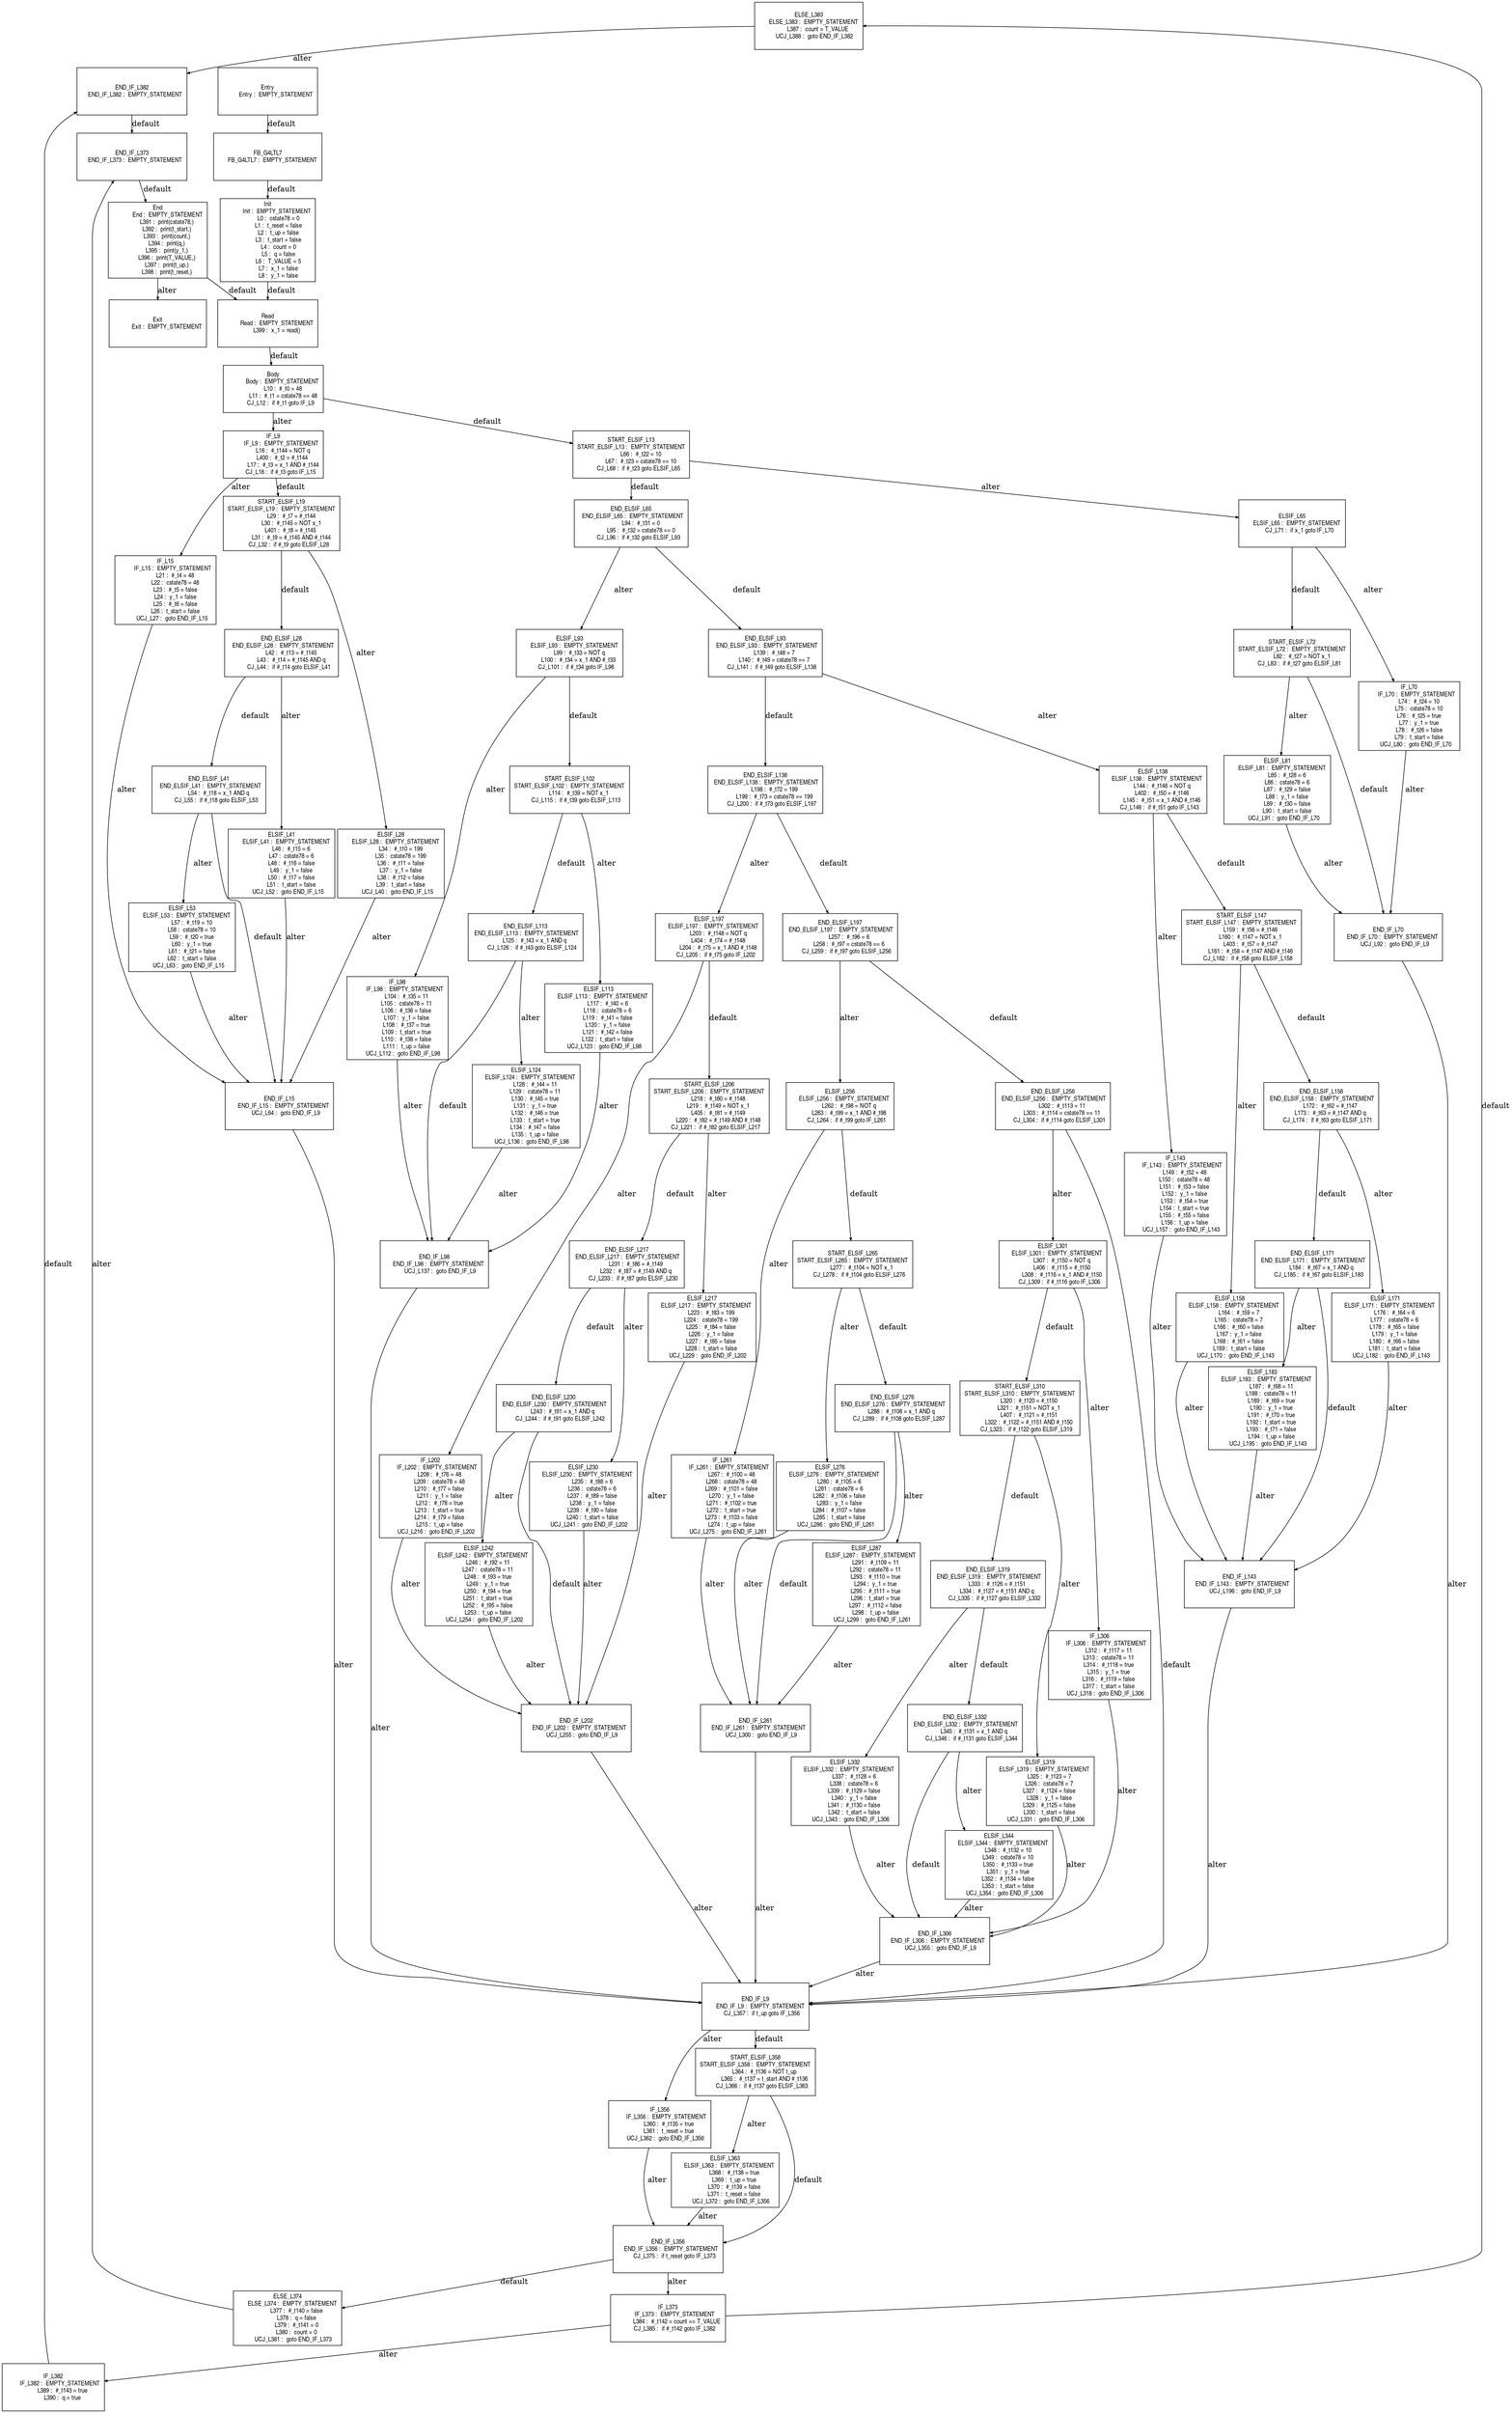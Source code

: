digraph G {
  ranksep=.25;
  edge [arrowsize=.5]
  node [shape=rectangle, fontname="ArialNarrow",
        fontsize=12,  height=1.2];
  "ELSE_L383
      ELSE_L383 :  EMPTY_STATEMENT
           L387 :  count = T_VALUE
       UCJ_L388 :  goto END_IF_L382
"; "END_IF_L382
    END_IF_L382 :  EMPTY_STATEMENT
"; "END_ELSIF_L28
  END_ELSIF_L28 :  EMPTY_STATEMENT
            L42 :  #_t13 = #_t145
            L43 :  #_t14 = #_t145 AND q
         CJ_L44 :  if #_t14 goto ELSIF_L41
"; "IF_L70
         IF_L70 :  EMPTY_STATEMENT
            L74 :  #_t24 = 10
            L75 :  cstate78 = 10
            L76 :  #_t25 = true
            L77 :  y_1 = true
            L78 :  #_t26 = false
            L79 :  t_start = false
        UCJ_L80 :  goto END_IF_L70
"; "START_ELSIF_L102
START_ELSIF_L102 :  EMPTY_STATEMENT
           L114 :  #_t39 = NOT x_1
        CJ_L115 :  if #_t39 goto ELSIF_L113
"; "IF_L202
        IF_L202 :  EMPTY_STATEMENT
           L208 :  #_t76 = 48
           L209 :  cstate78 = 48
           L210 :  #_t77 = false
           L211 :  y_1 = false
           L212 :  #_t78 = true
           L213 :  t_start = true
           L214 :  #_t79 = false
           L215 :  t_up = false
       UCJ_L216 :  goto END_IF_L202
"; "ELSIF_L53
      ELSIF_L53 :  EMPTY_STATEMENT
            L57 :  #_t19 = 10
            L58 :  cstate78 = 10
            L59 :  #_t20 = true
            L60 :  y_1 = true
            L61 :  #_t21 = false
            L62 :  t_start = false
        UCJ_L63 :  goto END_IF_L15
"; "END_ELSIF_L65
  END_ELSIF_L65 :  EMPTY_STATEMENT
            L94 :  #_t31 = 0
            L95 :  #_t32 = cstate78 == 0
         CJ_L96 :  if #_t32 goto ELSIF_L93
"; "ELSIF_L158
     ELSIF_L158 :  EMPTY_STATEMENT
           L164 :  #_t59 = 7
           L165 :  cstate78 = 7
           L166 :  #_t60 = false
           L167 :  y_1 = false
           L168 :  #_t61 = false
           L169 :  t_start = false
       UCJ_L170 :  goto END_IF_L143
"; "IF_L261
        IF_L261 :  EMPTY_STATEMENT
           L267 :  #_t100 = 48
           L268 :  cstate78 = 48
           L269 :  #_t101 = false
           L270 :  y_1 = false
           L271 :  #_t102 = true
           L272 :  t_start = true
           L273 :  #_t103 = false
           L274 :  t_up = false
       UCJ_L275 :  goto END_IF_L261
"; "START_ELSIF_L310
START_ELSIF_L310 :  EMPTY_STATEMENT
           L320 :  #_t120 = #_t150
           L321 :  #_t151 = NOT x_1
           L407 :  #_t121 = #_t151
           L322 :  #_t122 = #_t151 AND #_t150
        CJ_L323 :  if #_t122 goto ELSIF_L319
"; "IF_L9
          IF_L9 :  EMPTY_STATEMENT
            L16 :  #_t144 = NOT q
           L400 :  #_t2 = #_t144
            L17 :  #_t3 = x_1 AND #_t144
         CJ_L18 :  if #_t3 goto IF_L15
"; "END_ELSIF_L158
 END_ELSIF_L158 :  EMPTY_STATEMENT
           L172 :  #_t62 = #_t147
           L173 :  #_t63 = #_t147 AND q
        CJ_L174 :  if #_t63 goto ELSIF_L171
"; "END_ELSIF_L171
 END_ELSIF_L171 :  EMPTY_STATEMENT
           L184 :  #_t67 = x_1 AND q
        CJ_L185 :  if #_t67 goto ELSIF_L183
"; "ELSIF_L28
      ELSIF_L28 :  EMPTY_STATEMENT
            L34 :  #_t10 = 199
            L35 :  cstate78 = 199
            L36 :  #_t11 = false
            L37 :  y_1 = false
            L38 :  #_t12 = false
            L39 :  t_start = false
        UCJ_L40 :  goto END_IF_L15
"; "END_IF_L98
     END_IF_L98 :  EMPTY_STATEMENT
       UCJ_L137 :  goto END_IF_L9
"; "END_IF_L70
     END_IF_L70 :  EMPTY_STATEMENT
        UCJ_L92 :  goto END_IF_L9
"; "START_ELSIF_L206
START_ELSIF_L206 :  EMPTY_STATEMENT
           L218 :  #_t80 = #_t148
           L219 :  #_t149 = NOT x_1
           L405 :  #_t81 = #_t149
           L220 :  #_t82 = #_t149 AND #_t148
        CJ_L221 :  if #_t82 goto ELSIF_L217
"; "END_ELSIF_L276
 END_ELSIF_L276 :  EMPTY_STATEMENT
           L288 :  #_t108 = x_1 AND q
        CJ_L289 :  if #_t108 goto ELSIF_L287
"; "ELSIF_L93
      ELSIF_L93 :  EMPTY_STATEMENT
            L99 :  #_t33 = NOT q
           L100 :  #_t34 = x_1 AND #_t33
        CJ_L101 :  if #_t34 goto IF_L98
"; "FB_G4LTL7
      FB_G4LTL7 :  EMPTY_STATEMENT
"; "END_ELSIF_L197
 END_ELSIF_L197 :  EMPTY_STATEMENT
           L257 :  #_t96 = 6
           L258 :  #_t97 = cstate78 == 6
        CJ_L259 :  if #_t97 goto ELSIF_L256
"; "ELSIF_L319
     ELSIF_L319 :  EMPTY_STATEMENT
           L325 :  #_t123 = 7
           L326 :  cstate78 = 7
           L327 :  #_t124 = false
           L328 :  y_1 = false
           L329 :  #_t125 = false
           L330 :  t_start = false
       UCJ_L331 :  goto END_IF_L306
"; "ELSIF_L363
     ELSIF_L363 :  EMPTY_STATEMENT
           L368 :  #_t138 = true
           L369 :  t_up = true
           L370 :  #_t139 = false
           L371 :  t_reset = false
       UCJ_L372 :  goto END_IF_L356
"; "END_IF_L306
    END_IF_L306 :  EMPTY_STATEMENT
       UCJ_L355 :  goto END_IF_L9
"; "START_ELSIF_L13
START_ELSIF_L13 :  EMPTY_STATEMENT
            L66 :  #_t22 = 10
            L67 :  #_t23 = cstate78 == 10
         CJ_L68 :  if #_t23 goto ELSIF_L65
"; "IF_L143
        IF_L143 :  EMPTY_STATEMENT
           L149 :  #_t52 = 48
           L150 :  cstate78 = 48
           L151 :  #_t53 = false
           L152 :  y_1 = false
           L153 :  #_t54 = true
           L154 :  t_start = true
           L155 :  #_t55 = false
           L156 :  t_up = false
       UCJ_L157 :  goto END_IF_L143
"; "ELSIF_L230
     ELSIF_L230 :  EMPTY_STATEMENT
           L235 :  #_t88 = 6
           L236 :  cstate78 = 6
           L237 :  #_t89 = false
           L238 :  y_1 = false
           L239 :  #_t90 = false
           L240 :  t_start = false
       UCJ_L241 :  goto END_IF_L202
"; "ELSIF_L256
     ELSIF_L256 :  EMPTY_STATEMENT
           L262 :  #_t98 = NOT q
           L263 :  #_t99 = x_1 AND #_t98
        CJ_L264 :  if #_t99 goto IF_L261
"; "IF_L373
        IF_L373 :  EMPTY_STATEMENT
           L384 :  #_t142 = count == T_VALUE
        CJ_L385 :  if #_t142 goto IF_L382
"; "ELSIF_L41
      ELSIF_L41 :  EMPTY_STATEMENT
            L46 :  #_t15 = 6
            L47 :  cstate78 = 6
            L48 :  #_t16 = false
            L49 :  y_1 = false
            L50 :  #_t17 = false
            L51 :  t_start = false
        UCJ_L52 :  goto END_IF_L15
"; "ELSIF_L65
      ELSIF_L65 :  EMPTY_STATEMENT
         CJ_L71 :  if x_1 goto IF_L70
"; "ELSIF_L124
     ELSIF_L124 :  EMPTY_STATEMENT
           L128 :  #_t44 = 11
           L129 :  cstate78 = 11
           L130 :  #_t45 = true
           L131 :  y_1 = true
           L132 :  #_t46 = true
           L133 :  t_start = true
           L134 :  #_t47 = false
           L135 :  t_up = false
       UCJ_L136 :  goto END_IF_L98
"; "ELSIF_L332
     ELSIF_L332 :  EMPTY_STATEMENT
           L337 :  #_t128 = 6
           L338 :  cstate78 = 6
           L339 :  #_t129 = false
           L340 :  y_1 = false
           L341 :  #_t130 = false
           L342 :  t_start = false
       UCJ_L343 :  goto END_IF_L306
"; "ELSIF_L197
     ELSIF_L197 :  EMPTY_STATEMENT
           L203 :  #_t148 = NOT q
           L404 :  #_t74 = #_t148
           L204 :  #_t75 = x_1 AND #_t148
        CJ_L205 :  if #_t75 goto IF_L202
"; "END_ELSIF_L93
  END_ELSIF_L93 :  EMPTY_STATEMENT
           L139 :  #_t48 = 7
           L140 :  #_t49 = cstate78 == 7
        CJ_L141 :  if #_t49 goto ELSIF_L138
"; "Entry
          Entry :  EMPTY_STATEMENT
"; "ELSIF_L183
     ELSIF_L183 :  EMPTY_STATEMENT
           L187 :  #_t68 = 11
           L188 :  cstate78 = 11
           L189 :  #_t69 = true
           L190 :  y_1 = true
           L191 :  #_t70 = true
           L192 :  t_start = true
           L193 :  #_t71 = false
           L194 :  t_up = false
       UCJ_L195 :  goto END_IF_L143
"; "START_ELSIF_L358
START_ELSIF_L358 :  EMPTY_STATEMENT
           L364 :  #_t136 = NOT t_up
           L365 :  #_t137 = t_start AND #_t136
        CJ_L366 :  if #_t137 goto ELSIF_L363
"; "ELSIF_L138
     ELSIF_L138 :  EMPTY_STATEMENT
           L144 :  #_t146 = NOT q
           L402 :  #_t50 = #_t146
           L145 :  #_t51 = x_1 AND #_t146
        CJ_L146 :  if #_t51 goto IF_L143
"; "ELSE_L374
      ELSE_L374 :  EMPTY_STATEMENT
           L377 :  #_t140 = false
           L378 :  q = false
           L379 :  #_t141 = 0
           L380 :  count = 0
       UCJ_L381 :  goto END_IF_L373
"; "START_ELSIF_L265
START_ELSIF_L265 :  EMPTY_STATEMENT
           L277 :  #_t104 = NOT x_1
        CJ_L278 :  if #_t104 goto ELSIF_L276
"; "IF_L15
         IF_L15 :  EMPTY_STATEMENT
            L21 :  #_t4 = 48
            L22 :  cstate78 = 48
            L23 :  #_t5 = false
            L24 :  y_1 = false
            L25 :  #_t6 = false
            L26 :  t_start = false
        UCJ_L27 :  goto END_IF_L15
"; "ELSIF_L344
     ELSIF_L344 :  EMPTY_STATEMENT
           L348 :  #_t132 = 10
           L349 :  cstate78 = 10
           L350 :  #_t133 = true
           L351 :  y_1 = true
           L352 :  #_t134 = false
           L353 :  t_start = false
       UCJ_L354 :  goto END_IF_L306
"; "END_ELSIF_L138
 END_ELSIF_L138 :  EMPTY_STATEMENT
           L198 :  #_t72 = 199
           L199 :  #_t73 = cstate78 == 199
        CJ_L200 :  if #_t73 goto ELSIF_L197
"; "ELSIF_L301
     ELSIF_L301 :  EMPTY_STATEMENT
           L307 :  #_t150 = NOT q
           L406 :  #_t115 = #_t150
           L308 :  #_t116 = x_1 AND #_t150
        CJ_L309 :  if #_t116 goto IF_L306
"; "END_ELSIF_L113
 END_ELSIF_L113 :  EMPTY_STATEMENT
           L125 :  #_t43 = x_1 AND q
        CJ_L126 :  if #_t43 goto ELSIF_L124
"; "Read
           Read :  EMPTY_STATEMENT
           L399 :  x_1 = read()
"; "Init
           Init :  EMPTY_STATEMENT
             L0 :  cstate78 = 0
             L1 :  t_reset = false
             L2 :  t_up = false
             L3 :  t_start = false
             L4 :  count = 0
             L5 :  q = false
             L6 :  T_VALUE = 5
             L7 :  x_1 = false
             L8 :  y_1 = false
"; "END_ELSIF_L256
 END_ELSIF_L256 :  EMPTY_STATEMENT
           L302 :  #_t113 = 11
           L303 :  #_t114 = cstate78 == 11
        CJ_L304 :  if #_t114 goto ELSIF_L301
"; "Exit
           Exit :  EMPTY_STATEMENT
"; "END_IF_L15
     END_IF_L15 :  EMPTY_STATEMENT
        UCJ_L64 :  goto END_IF_L9
"; "IF_L98
         IF_L98 :  EMPTY_STATEMENT
           L104 :  #_t35 = 11
           L105 :  cstate78 = 11
           L106 :  #_t36 = false
           L107 :  y_1 = false
           L108 :  #_t37 = true
           L109 :  t_start = true
           L110 :  #_t38 = false
           L111 :  t_up = false
       UCJ_L112 :  goto END_IF_L98
"; "END_ELSIF_L332
 END_ELSIF_L332 :  EMPTY_STATEMENT
           L345 :  #_t131 = x_1 AND q
        CJ_L346 :  if #_t131 goto ELSIF_L344
"; "END_IF_L356
    END_IF_L356 :  EMPTY_STATEMENT
        CJ_L375 :  if t_reset goto IF_L373
"; "ELSIF_L242
     ELSIF_L242 :  EMPTY_STATEMENT
           L246 :  #_t92 = 11
           L247 :  cstate78 = 11
           L248 :  #_t93 = true
           L249 :  y_1 = true
           L250 :  #_t94 = true
           L251 :  t_start = true
           L252 :  #_t95 = false
           L253 :  t_up = false
       UCJ_L254 :  goto END_IF_L202
"; "IF_L356
        IF_L356 :  EMPTY_STATEMENT
           L360 :  #_t135 = true
           L361 :  t_reset = true
       UCJ_L362 :  goto END_IF_L356
"; "START_ELSIF_L147
START_ELSIF_L147 :  EMPTY_STATEMENT
           L159 :  #_t56 = #_t146
           L160 :  #_t147 = NOT x_1
           L403 :  #_t57 = #_t147
           L161 :  #_t58 = #_t147 AND #_t146
        CJ_L162 :  if #_t58 goto ELSIF_L158
"; "IF_L382
        IF_L382 :  EMPTY_STATEMENT
           L389 :  #_t143 = true
           L390 :  q = true
"; "END_IF_L373
    END_IF_L373 :  EMPTY_STATEMENT
"; "Body
           Body :  EMPTY_STATEMENT
            L10 :  #_t0 = 48
            L11 :  #_t1 = cstate78 == 48
         CJ_L12 :  if #_t1 goto IF_L9
"; "END_IF_L202
    END_IF_L202 :  EMPTY_STATEMENT
       UCJ_L255 :  goto END_IF_L9
"; "ELSIF_L217
     ELSIF_L217 :  EMPTY_STATEMENT
           L223 :  #_t83 = 199
           L224 :  cstate78 = 199
           L225 :  #_t84 = false
           L226 :  y_1 = false
           L227 :  #_t85 = false
           L228 :  t_start = false
       UCJ_L229 :  goto END_IF_L202
"; "END_ELSIF_L217
 END_ELSIF_L217 :  EMPTY_STATEMENT
           L231 :  #_t86 = #_t149
           L232 :  #_t87 = #_t149 AND q
        CJ_L233 :  if #_t87 goto ELSIF_L230
"; "END_ELSIF_L319
 END_ELSIF_L319 :  EMPTY_STATEMENT
           L333 :  #_t126 = #_t151
           L334 :  #_t127 = #_t151 AND q
        CJ_L335 :  if #_t127 goto ELSIF_L332
"; "ELSIF_L81
      ELSIF_L81 :  EMPTY_STATEMENT
            L85 :  #_t28 = 6
            L86 :  cstate78 = 6
            L87 :  #_t29 = false
            L88 :  y_1 = false
            L89 :  #_t30 = false
            L90 :  t_start = false
        UCJ_L91 :  goto END_IF_L70
"; "ELSIF_L171
     ELSIF_L171 :  EMPTY_STATEMENT
           L176 :  #_t64 = 6
           L177 :  cstate78 = 6
           L178 :  #_t65 = false
           L179 :  y_1 = false
           L180 :  #_t66 = false
           L181 :  t_start = false
       UCJ_L182 :  goto END_IF_L143
"; "END_IF_L9
      END_IF_L9 :  EMPTY_STATEMENT
        CJ_L357 :  if t_up goto IF_L356
"; "START_ELSIF_L19
START_ELSIF_L19 :  EMPTY_STATEMENT
            L29 :  #_t7 = #_t144
            L30 :  #_t145 = NOT x_1
           L401 :  #_t8 = #_t145
            L31 :  #_t9 = #_t145 AND #_t144
         CJ_L32 :  if #_t9 goto ELSIF_L28
"; "END_ELSIF_L41
  END_ELSIF_L41 :  EMPTY_STATEMENT
            L54 :  #_t18 = x_1 AND q
         CJ_L55 :  if #_t18 goto ELSIF_L53
"; "END_ELSIF_L230
 END_ELSIF_L230 :  EMPTY_STATEMENT
           L243 :  #_t91 = x_1 AND q
        CJ_L244 :  if #_t91 goto ELSIF_L242
"; "End
            End :  EMPTY_STATEMENT
           L391 :  print(cstate78,)
           L392 :  print(t_start,)
           L393 :  print(count,)
           L394 :  print(q,)
           L395 :  print(y_1,)
           L396 :  print(T_VALUE,)
           L397 :  print(t_up,)
           L398 :  print(t_reset,)
"; "IF_L306
        IF_L306 :  EMPTY_STATEMENT
           L312 :  #_t117 = 11
           L313 :  cstate78 = 11
           L314 :  #_t118 = true
           L315 :  y_1 = true
           L316 :  #_t119 = false
           L317 :  t_start = false
       UCJ_L318 :  goto END_IF_L306
"; "END_IF_L143
    END_IF_L143 :  EMPTY_STATEMENT
       UCJ_L196 :  goto END_IF_L9
"; "ELSIF_L276
     ELSIF_L276 :  EMPTY_STATEMENT
           L280 :  #_t105 = 6
           L281 :  cstate78 = 6
           L282 :  #_t106 = false
           L283 :  y_1 = false
           L284 :  #_t107 = false
           L285 :  t_start = false
       UCJ_L286 :  goto END_IF_L261
"; "ELSIF_L287
     ELSIF_L287 :  EMPTY_STATEMENT
           L291 :  #_t109 = 11
           L292 :  cstate78 = 11
           L293 :  #_t110 = true
           L294 :  y_1 = true
           L295 :  #_t111 = true
           L296 :  t_start = true
           L297 :  #_t112 = false
           L298 :  t_up = false
       UCJ_L299 :  goto END_IF_L261
"; "ELSIF_L113
     ELSIF_L113 :  EMPTY_STATEMENT
           L117 :  #_t40 = 6
           L118 :  cstate78 = 6
           L119 :  #_t41 = false
           L120 :  y_1 = false
           L121 :  #_t42 = false
           L122 :  t_start = false
       UCJ_L123 :  goto END_IF_L98
"; "START_ELSIF_L72
START_ELSIF_L72 :  EMPTY_STATEMENT
            L82 :  #_t27 = NOT x_1
         CJ_L83 :  if #_t27 goto ELSIF_L81
"; "END_IF_L261
    END_IF_L261 :  EMPTY_STATEMENT
       UCJ_L300 :  goto END_IF_L9
"; 
  "FB_G4LTL7
      FB_G4LTL7 :  EMPTY_STATEMENT
" -> "Init
           Init :  EMPTY_STATEMENT
             L0 :  cstate78 = 0
             L1 :  t_reset = false
             L2 :  t_up = false
             L3 :  t_start = false
             L4 :  count = 0
             L5 :  q = false
             L6 :  T_VALUE = 5
             L7 :  x_1 = false
             L8 :  y_1 = false
"  [label="default"];
  "Init
           Init :  EMPTY_STATEMENT
             L0 :  cstate78 = 0
             L1 :  t_reset = false
             L2 :  t_up = false
             L3 :  t_start = false
             L4 :  count = 0
             L5 :  q = false
             L6 :  T_VALUE = 5
             L7 :  x_1 = false
             L8 :  y_1 = false
" -> "Read
           Read :  EMPTY_STATEMENT
           L399 :  x_1 = read()
"  [label="default"];
  "Body
           Body :  EMPTY_STATEMENT
            L10 :  #_t0 = 48
            L11 :  #_t1 = cstate78 == 48
         CJ_L12 :  if #_t1 goto IF_L9
" -> "START_ELSIF_L13
START_ELSIF_L13 :  EMPTY_STATEMENT
            L66 :  #_t22 = 10
            L67 :  #_t23 = cstate78 == 10
         CJ_L68 :  if #_t23 goto ELSIF_L65
"  [label="default"];
  "Body
           Body :  EMPTY_STATEMENT
            L10 :  #_t0 = 48
            L11 :  #_t1 = cstate78 == 48
         CJ_L12 :  if #_t1 goto IF_L9
" -> "IF_L9
          IF_L9 :  EMPTY_STATEMENT
            L16 :  #_t144 = NOT q
           L400 :  #_t2 = #_t144
            L17 :  #_t3 = x_1 AND #_t144
         CJ_L18 :  if #_t3 goto IF_L15
"  [label="alter"];
  "IF_L9
          IF_L9 :  EMPTY_STATEMENT
            L16 :  #_t144 = NOT q
           L400 :  #_t2 = #_t144
            L17 :  #_t3 = x_1 AND #_t144
         CJ_L18 :  if #_t3 goto IF_L15
" -> "START_ELSIF_L19
START_ELSIF_L19 :  EMPTY_STATEMENT
            L29 :  #_t7 = #_t144
            L30 :  #_t145 = NOT x_1
           L401 :  #_t8 = #_t145
            L31 :  #_t9 = #_t145 AND #_t144
         CJ_L32 :  if #_t9 goto ELSIF_L28
"  [label="default"];
  "IF_L9
          IF_L9 :  EMPTY_STATEMENT
            L16 :  #_t144 = NOT q
           L400 :  #_t2 = #_t144
            L17 :  #_t3 = x_1 AND #_t144
         CJ_L18 :  if #_t3 goto IF_L15
" -> "IF_L15
         IF_L15 :  EMPTY_STATEMENT
            L21 :  #_t4 = 48
            L22 :  cstate78 = 48
            L23 :  #_t5 = false
            L24 :  y_1 = false
            L25 :  #_t6 = false
            L26 :  t_start = false
        UCJ_L27 :  goto END_IF_L15
"  [label="alter"];
  "IF_L15
         IF_L15 :  EMPTY_STATEMENT
            L21 :  #_t4 = 48
            L22 :  cstate78 = 48
            L23 :  #_t5 = false
            L24 :  y_1 = false
            L25 :  #_t6 = false
            L26 :  t_start = false
        UCJ_L27 :  goto END_IF_L15
" -> "END_IF_L15
     END_IF_L15 :  EMPTY_STATEMENT
        UCJ_L64 :  goto END_IF_L9
"  [label="alter"];
  "START_ELSIF_L19
START_ELSIF_L19 :  EMPTY_STATEMENT
            L29 :  #_t7 = #_t144
            L30 :  #_t145 = NOT x_1
           L401 :  #_t8 = #_t145
            L31 :  #_t9 = #_t145 AND #_t144
         CJ_L32 :  if #_t9 goto ELSIF_L28
" -> "END_ELSIF_L28
  END_ELSIF_L28 :  EMPTY_STATEMENT
            L42 :  #_t13 = #_t145
            L43 :  #_t14 = #_t145 AND q
         CJ_L44 :  if #_t14 goto ELSIF_L41
"  [label="default"];
  "START_ELSIF_L19
START_ELSIF_L19 :  EMPTY_STATEMENT
            L29 :  #_t7 = #_t144
            L30 :  #_t145 = NOT x_1
           L401 :  #_t8 = #_t145
            L31 :  #_t9 = #_t145 AND #_t144
         CJ_L32 :  if #_t9 goto ELSIF_L28
" -> "ELSIF_L28
      ELSIF_L28 :  EMPTY_STATEMENT
            L34 :  #_t10 = 199
            L35 :  cstate78 = 199
            L36 :  #_t11 = false
            L37 :  y_1 = false
            L38 :  #_t12 = false
            L39 :  t_start = false
        UCJ_L40 :  goto END_IF_L15
"  [label="alter"];
  "ELSIF_L28
      ELSIF_L28 :  EMPTY_STATEMENT
            L34 :  #_t10 = 199
            L35 :  cstate78 = 199
            L36 :  #_t11 = false
            L37 :  y_1 = false
            L38 :  #_t12 = false
            L39 :  t_start = false
        UCJ_L40 :  goto END_IF_L15
" -> "END_IF_L15
     END_IF_L15 :  EMPTY_STATEMENT
        UCJ_L64 :  goto END_IF_L9
"  [label="alter"];
  "END_ELSIF_L28
  END_ELSIF_L28 :  EMPTY_STATEMENT
            L42 :  #_t13 = #_t145
            L43 :  #_t14 = #_t145 AND q
         CJ_L44 :  if #_t14 goto ELSIF_L41
" -> "END_ELSIF_L41
  END_ELSIF_L41 :  EMPTY_STATEMENT
            L54 :  #_t18 = x_1 AND q
         CJ_L55 :  if #_t18 goto ELSIF_L53
"  [label="default"];
  "END_ELSIF_L28
  END_ELSIF_L28 :  EMPTY_STATEMENT
            L42 :  #_t13 = #_t145
            L43 :  #_t14 = #_t145 AND q
         CJ_L44 :  if #_t14 goto ELSIF_L41
" -> "ELSIF_L41
      ELSIF_L41 :  EMPTY_STATEMENT
            L46 :  #_t15 = 6
            L47 :  cstate78 = 6
            L48 :  #_t16 = false
            L49 :  y_1 = false
            L50 :  #_t17 = false
            L51 :  t_start = false
        UCJ_L52 :  goto END_IF_L15
"  [label="alter"];
  "ELSIF_L41
      ELSIF_L41 :  EMPTY_STATEMENT
            L46 :  #_t15 = 6
            L47 :  cstate78 = 6
            L48 :  #_t16 = false
            L49 :  y_1 = false
            L50 :  #_t17 = false
            L51 :  t_start = false
        UCJ_L52 :  goto END_IF_L15
" -> "END_IF_L15
     END_IF_L15 :  EMPTY_STATEMENT
        UCJ_L64 :  goto END_IF_L9
"  [label="alter"];
  "END_ELSIF_L41
  END_ELSIF_L41 :  EMPTY_STATEMENT
            L54 :  #_t18 = x_1 AND q
         CJ_L55 :  if #_t18 goto ELSIF_L53
" -> "END_IF_L15
     END_IF_L15 :  EMPTY_STATEMENT
        UCJ_L64 :  goto END_IF_L9
"  [label="default"];
  "END_ELSIF_L41
  END_ELSIF_L41 :  EMPTY_STATEMENT
            L54 :  #_t18 = x_1 AND q
         CJ_L55 :  if #_t18 goto ELSIF_L53
" -> "ELSIF_L53
      ELSIF_L53 :  EMPTY_STATEMENT
            L57 :  #_t19 = 10
            L58 :  cstate78 = 10
            L59 :  #_t20 = true
            L60 :  y_1 = true
            L61 :  #_t21 = false
            L62 :  t_start = false
        UCJ_L63 :  goto END_IF_L15
"  [label="alter"];
  "ELSIF_L53
      ELSIF_L53 :  EMPTY_STATEMENT
            L57 :  #_t19 = 10
            L58 :  cstate78 = 10
            L59 :  #_t20 = true
            L60 :  y_1 = true
            L61 :  #_t21 = false
            L62 :  t_start = false
        UCJ_L63 :  goto END_IF_L15
" -> "END_IF_L15
     END_IF_L15 :  EMPTY_STATEMENT
        UCJ_L64 :  goto END_IF_L9
"  [label="alter"];
  "END_IF_L15
     END_IF_L15 :  EMPTY_STATEMENT
        UCJ_L64 :  goto END_IF_L9
" -> "END_IF_L9
      END_IF_L9 :  EMPTY_STATEMENT
        CJ_L357 :  if t_up goto IF_L356
"  [label="alter"];
  "START_ELSIF_L13
START_ELSIF_L13 :  EMPTY_STATEMENT
            L66 :  #_t22 = 10
            L67 :  #_t23 = cstate78 == 10
         CJ_L68 :  if #_t23 goto ELSIF_L65
" -> "END_ELSIF_L65
  END_ELSIF_L65 :  EMPTY_STATEMENT
            L94 :  #_t31 = 0
            L95 :  #_t32 = cstate78 == 0
         CJ_L96 :  if #_t32 goto ELSIF_L93
"  [label="default"];
  "START_ELSIF_L13
START_ELSIF_L13 :  EMPTY_STATEMENT
            L66 :  #_t22 = 10
            L67 :  #_t23 = cstate78 == 10
         CJ_L68 :  if #_t23 goto ELSIF_L65
" -> "ELSIF_L65
      ELSIF_L65 :  EMPTY_STATEMENT
         CJ_L71 :  if x_1 goto IF_L70
"  [label="alter"];
  "ELSIF_L65
      ELSIF_L65 :  EMPTY_STATEMENT
         CJ_L71 :  if x_1 goto IF_L70
" -> "START_ELSIF_L72
START_ELSIF_L72 :  EMPTY_STATEMENT
            L82 :  #_t27 = NOT x_1
         CJ_L83 :  if #_t27 goto ELSIF_L81
"  [label="default"];
  "ELSIF_L65
      ELSIF_L65 :  EMPTY_STATEMENT
         CJ_L71 :  if x_1 goto IF_L70
" -> "IF_L70
         IF_L70 :  EMPTY_STATEMENT
            L74 :  #_t24 = 10
            L75 :  cstate78 = 10
            L76 :  #_t25 = true
            L77 :  y_1 = true
            L78 :  #_t26 = false
            L79 :  t_start = false
        UCJ_L80 :  goto END_IF_L70
"  [label="alter"];
  "IF_L70
         IF_L70 :  EMPTY_STATEMENT
            L74 :  #_t24 = 10
            L75 :  cstate78 = 10
            L76 :  #_t25 = true
            L77 :  y_1 = true
            L78 :  #_t26 = false
            L79 :  t_start = false
        UCJ_L80 :  goto END_IF_L70
" -> "END_IF_L70
     END_IF_L70 :  EMPTY_STATEMENT
        UCJ_L92 :  goto END_IF_L9
"  [label="alter"];
  "START_ELSIF_L72
START_ELSIF_L72 :  EMPTY_STATEMENT
            L82 :  #_t27 = NOT x_1
         CJ_L83 :  if #_t27 goto ELSIF_L81
" -> "END_IF_L70
     END_IF_L70 :  EMPTY_STATEMENT
        UCJ_L92 :  goto END_IF_L9
"  [label="default"];
  "START_ELSIF_L72
START_ELSIF_L72 :  EMPTY_STATEMENT
            L82 :  #_t27 = NOT x_1
         CJ_L83 :  if #_t27 goto ELSIF_L81
" -> "ELSIF_L81
      ELSIF_L81 :  EMPTY_STATEMENT
            L85 :  #_t28 = 6
            L86 :  cstate78 = 6
            L87 :  #_t29 = false
            L88 :  y_1 = false
            L89 :  #_t30 = false
            L90 :  t_start = false
        UCJ_L91 :  goto END_IF_L70
"  [label="alter"];
  "ELSIF_L81
      ELSIF_L81 :  EMPTY_STATEMENT
            L85 :  #_t28 = 6
            L86 :  cstate78 = 6
            L87 :  #_t29 = false
            L88 :  y_1 = false
            L89 :  #_t30 = false
            L90 :  t_start = false
        UCJ_L91 :  goto END_IF_L70
" -> "END_IF_L70
     END_IF_L70 :  EMPTY_STATEMENT
        UCJ_L92 :  goto END_IF_L9
"  [label="alter"];
  "END_IF_L70
     END_IF_L70 :  EMPTY_STATEMENT
        UCJ_L92 :  goto END_IF_L9
" -> "END_IF_L9
      END_IF_L9 :  EMPTY_STATEMENT
        CJ_L357 :  if t_up goto IF_L356
"  [label="alter"];
  "END_ELSIF_L65
  END_ELSIF_L65 :  EMPTY_STATEMENT
            L94 :  #_t31 = 0
            L95 :  #_t32 = cstate78 == 0
         CJ_L96 :  if #_t32 goto ELSIF_L93
" -> "END_ELSIF_L93
  END_ELSIF_L93 :  EMPTY_STATEMENT
           L139 :  #_t48 = 7
           L140 :  #_t49 = cstate78 == 7
        CJ_L141 :  if #_t49 goto ELSIF_L138
"  [label="default"];
  "END_ELSIF_L65
  END_ELSIF_L65 :  EMPTY_STATEMENT
            L94 :  #_t31 = 0
            L95 :  #_t32 = cstate78 == 0
         CJ_L96 :  if #_t32 goto ELSIF_L93
" -> "ELSIF_L93
      ELSIF_L93 :  EMPTY_STATEMENT
            L99 :  #_t33 = NOT q
           L100 :  #_t34 = x_1 AND #_t33
        CJ_L101 :  if #_t34 goto IF_L98
"  [label="alter"];
  "ELSIF_L93
      ELSIF_L93 :  EMPTY_STATEMENT
            L99 :  #_t33 = NOT q
           L100 :  #_t34 = x_1 AND #_t33
        CJ_L101 :  if #_t34 goto IF_L98
" -> "START_ELSIF_L102
START_ELSIF_L102 :  EMPTY_STATEMENT
           L114 :  #_t39 = NOT x_1
        CJ_L115 :  if #_t39 goto ELSIF_L113
"  [label="default"];
  "ELSIF_L93
      ELSIF_L93 :  EMPTY_STATEMENT
            L99 :  #_t33 = NOT q
           L100 :  #_t34 = x_1 AND #_t33
        CJ_L101 :  if #_t34 goto IF_L98
" -> "IF_L98
         IF_L98 :  EMPTY_STATEMENT
           L104 :  #_t35 = 11
           L105 :  cstate78 = 11
           L106 :  #_t36 = false
           L107 :  y_1 = false
           L108 :  #_t37 = true
           L109 :  t_start = true
           L110 :  #_t38 = false
           L111 :  t_up = false
       UCJ_L112 :  goto END_IF_L98
"  [label="alter"];
  "IF_L98
         IF_L98 :  EMPTY_STATEMENT
           L104 :  #_t35 = 11
           L105 :  cstate78 = 11
           L106 :  #_t36 = false
           L107 :  y_1 = false
           L108 :  #_t37 = true
           L109 :  t_start = true
           L110 :  #_t38 = false
           L111 :  t_up = false
       UCJ_L112 :  goto END_IF_L98
" -> "END_IF_L98
     END_IF_L98 :  EMPTY_STATEMENT
       UCJ_L137 :  goto END_IF_L9
"  [label="alter"];
  "START_ELSIF_L102
START_ELSIF_L102 :  EMPTY_STATEMENT
           L114 :  #_t39 = NOT x_1
        CJ_L115 :  if #_t39 goto ELSIF_L113
" -> "END_ELSIF_L113
 END_ELSIF_L113 :  EMPTY_STATEMENT
           L125 :  #_t43 = x_1 AND q
        CJ_L126 :  if #_t43 goto ELSIF_L124
"  [label="default"];
  "START_ELSIF_L102
START_ELSIF_L102 :  EMPTY_STATEMENT
           L114 :  #_t39 = NOT x_1
        CJ_L115 :  if #_t39 goto ELSIF_L113
" -> "ELSIF_L113
     ELSIF_L113 :  EMPTY_STATEMENT
           L117 :  #_t40 = 6
           L118 :  cstate78 = 6
           L119 :  #_t41 = false
           L120 :  y_1 = false
           L121 :  #_t42 = false
           L122 :  t_start = false
       UCJ_L123 :  goto END_IF_L98
"  [label="alter"];
  "ELSIF_L113
     ELSIF_L113 :  EMPTY_STATEMENT
           L117 :  #_t40 = 6
           L118 :  cstate78 = 6
           L119 :  #_t41 = false
           L120 :  y_1 = false
           L121 :  #_t42 = false
           L122 :  t_start = false
       UCJ_L123 :  goto END_IF_L98
" -> "END_IF_L98
     END_IF_L98 :  EMPTY_STATEMENT
       UCJ_L137 :  goto END_IF_L9
"  [label="alter"];
  "END_ELSIF_L113
 END_ELSIF_L113 :  EMPTY_STATEMENT
           L125 :  #_t43 = x_1 AND q
        CJ_L126 :  if #_t43 goto ELSIF_L124
" -> "END_IF_L98
     END_IF_L98 :  EMPTY_STATEMENT
       UCJ_L137 :  goto END_IF_L9
"  [label="default"];
  "END_ELSIF_L113
 END_ELSIF_L113 :  EMPTY_STATEMENT
           L125 :  #_t43 = x_1 AND q
        CJ_L126 :  if #_t43 goto ELSIF_L124
" -> "ELSIF_L124
     ELSIF_L124 :  EMPTY_STATEMENT
           L128 :  #_t44 = 11
           L129 :  cstate78 = 11
           L130 :  #_t45 = true
           L131 :  y_1 = true
           L132 :  #_t46 = true
           L133 :  t_start = true
           L134 :  #_t47 = false
           L135 :  t_up = false
       UCJ_L136 :  goto END_IF_L98
"  [label="alter"];
  "ELSIF_L124
     ELSIF_L124 :  EMPTY_STATEMENT
           L128 :  #_t44 = 11
           L129 :  cstate78 = 11
           L130 :  #_t45 = true
           L131 :  y_1 = true
           L132 :  #_t46 = true
           L133 :  t_start = true
           L134 :  #_t47 = false
           L135 :  t_up = false
       UCJ_L136 :  goto END_IF_L98
" -> "END_IF_L98
     END_IF_L98 :  EMPTY_STATEMENT
       UCJ_L137 :  goto END_IF_L9
"  [label="alter"];
  "END_IF_L98
     END_IF_L98 :  EMPTY_STATEMENT
       UCJ_L137 :  goto END_IF_L9
" -> "END_IF_L9
      END_IF_L9 :  EMPTY_STATEMENT
        CJ_L357 :  if t_up goto IF_L356
"  [label="alter"];
  "END_ELSIF_L93
  END_ELSIF_L93 :  EMPTY_STATEMENT
           L139 :  #_t48 = 7
           L140 :  #_t49 = cstate78 == 7
        CJ_L141 :  if #_t49 goto ELSIF_L138
" -> "END_ELSIF_L138
 END_ELSIF_L138 :  EMPTY_STATEMENT
           L198 :  #_t72 = 199
           L199 :  #_t73 = cstate78 == 199
        CJ_L200 :  if #_t73 goto ELSIF_L197
"  [label="default"];
  "END_ELSIF_L93
  END_ELSIF_L93 :  EMPTY_STATEMENT
           L139 :  #_t48 = 7
           L140 :  #_t49 = cstate78 == 7
        CJ_L141 :  if #_t49 goto ELSIF_L138
" -> "ELSIF_L138
     ELSIF_L138 :  EMPTY_STATEMENT
           L144 :  #_t146 = NOT q
           L402 :  #_t50 = #_t146
           L145 :  #_t51 = x_1 AND #_t146
        CJ_L146 :  if #_t51 goto IF_L143
"  [label="alter"];
  "ELSIF_L138
     ELSIF_L138 :  EMPTY_STATEMENT
           L144 :  #_t146 = NOT q
           L402 :  #_t50 = #_t146
           L145 :  #_t51 = x_1 AND #_t146
        CJ_L146 :  if #_t51 goto IF_L143
" -> "START_ELSIF_L147
START_ELSIF_L147 :  EMPTY_STATEMENT
           L159 :  #_t56 = #_t146
           L160 :  #_t147 = NOT x_1
           L403 :  #_t57 = #_t147
           L161 :  #_t58 = #_t147 AND #_t146
        CJ_L162 :  if #_t58 goto ELSIF_L158
"  [label="default"];
  "ELSIF_L138
     ELSIF_L138 :  EMPTY_STATEMENT
           L144 :  #_t146 = NOT q
           L402 :  #_t50 = #_t146
           L145 :  #_t51 = x_1 AND #_t146
        CJ_L146 :  if #_t51 goto IF_L143
" -> "IF_L143
        IF_L143 :  EMPTY_STATEMENT
           L149 :  #_t52 = 48
           L150 :  cstate78 = 48
           L151 :  #_t53 = false
           L152 :  y_1 = false
           L153 :  #_t54 = true
           L154 :  t_start = true
           L155 :  #_t55 = false
           L156 :  t_up = false
       UCJ_L157 :  goto END_IF_L143
"  [label="alter"];
  "IF_L143
        IF_L143 :  EMPTY_STATEMENT
           L149 :  #_t52 = 48
           L150 :  cstate78 = 48
           L151 :  #_t53 = false
           L152 :  y_1 = false
           L153 :  #_t54 = true
           L154 :  t_start = true
           L155 :  #_t55 = false
           L156 :  t_up = false
       UCJ_L157 :  goto END_IF_L143
" -> "END_IF_L143
    END_IF_L143 :  EMPTY_STATEMENT
       UCJ_L196 :  goto END_IF_L9
"  [label="alter"];
  "START_ELSIF_L147
START_ELSIF_L147 :  EMPTY_STATEMENT
           L159 :  #_t56 = #_t146
           L160 :  #_t147 = NOT x_1
           L403 :  #_t57 = #_t147
           L161 :  #_t58 = #_t147 AND #_t146
        CJ_L162 :  if #_t58 goto ELSIF_L158
" -> "END_ELSIF_L158
 END_ELSIF_L158 :  EMPTY_STATEMENT
           L172 :  #_t62 = #_t147
           L173 :  #_t63 = #_t147 AND q
        CJ_L174 :  if #_t63 goto ELSIF_L171
"  [label="default"];
  "START_ELSIF_L147
START_ELSIF_L147 :  EMPTY_STATEMENT
           L159 :  #_t56 = #_t146
           L160 :  #_t147 = NOT x_1
           L403 :  #_t57 = #_t147
           L161 :  #_t58 = #_t147 AND #_t146
        CJ_L162 :  if #_t58 goto ELSIF_L158
" -> "ELSIF_L158
     ELSIF_L158 :  EMPTY_STATEMENT
           L164 :  #_t59 = 7
           L165 :  cstate78 = 7
           L166 :  #_t60 = false
           L167 :  y_1 = false
           L168 :  #_t61 = false
           L169 :  t_start = false
       UCJ_L170 :  goto END_IF_L143
"  [label="alter"];
  "ELSIF_L158
     ELSIF_L158 :  EMPTY_STATEMENT
           L164 :  #_t59 = 7
           L165 :  cstate78 = 7
           L166 :  #_t60 = false
           L167 :  y_1 = false
           L168 :  #_t61 = false
           L169 :  t_start = false
       UCJ_L170 :  goto END_IF_L143
" -> "END_IF_L143
    END_IF_L143 :  EMPTY_STATEMENT
       UCJ_L196 :  goto END_IF_L9
"  [label="alter"];
  "END_ELSIF_L158
 END_ELSIF_L158 :  EMPTY_STATEMENT
           L172 :  #_t62 = #_t147
           L173 :  #_t63 = #_t147 AND q
        CJ_L174 :  if #_t63 goto ELSIF_L171
" -> "END_ELSIF_L171
 END_ELSIF_L171 :  EMPTY_STATEMENT
           L184 :  #_t67 = x_1 AND q
        CJ_L185 :  if #_t67 goto ELSIF_L183
"  [label="default"];
  "END_ELSIF_L158
 END_ELSIF_L158 :  EMPTY_STATEMENT
           L172 :  #_t62 = #_t147
           L173 :  #_t63 = #_t147 AND q
        CJ_L174 :  if #_t63 goto ELSIF_L171
" -> "ELSIF_L171
     ELSIF_L171 :  EMPTY_STATEMENT
           L176 :  #_t64 = 6
           L177 :  cstate78 = 6
           L178 :  #_t65 = false
           L179 :  y_1 = false
           L180 :  #_t66 = false
           L181 :  t_start = false
       UCJ_L182 :  goto END_IF_L143
"  [label="alter"];
  "ELSIF_L171
     ELSIF_L171 :  EMPTY_STATEMENT
           L176 :  #_t64 = 6
           L177 :  cstate78 = 6
           L178 :  #_t65 = false
           L179 :  y_1 = false
           L180 :  #_t66 = false
           L181 :  t_start = false
       UCJ_L182 :  goto END_IF_L143
" -> "END_IF_L143
    END_IF_L143 :  EMPTY_STATEMENT
       UCJ_L196 :  goto END_IF_L9
"  [label="alter"];
  "END_ELSIF_L171
 END_ELSIF_L171 :  EMPTY_STATEMENT
           L184 :  #_t67 = x_1 AND q
        CJ_L185 :  if #_t67 goto ELSIF_L183
" -> "END_IF_L143
    END_IF_L143 :  EMPTY_STATEMENT
       UCJ_L196 :  goto END_IF_L9
"  [label="default"];
  "END_ELSIF_L171
 END_ELSIF_L171 :  EMPTY_STATEMENT
           L184 :  #_t67 = x_1 AND q
        CJ_L185 :  if #_t67 goto ELSIF_L183
" -> "ELSIF_L183
     ELSIF_L183 :  EMPTY_STATEMENT
           L187 :  #_t68 = 11
           L188 :  cstate78 = 11
           L189 :  #_t69 = true
           L190 :  y_1 = true
           L191 :  #_t70 = true
           L192 :  t_start = true
           L193 :  #_t71 = false
           L194 :  t_up = false
       UCJ_L195 :  goto END_IF_L143
"  [label="alter"];
  "ELSIF_L183
     ELSIF_L183 :  EMPTY_STATEMENT
           L187 :  #_t68 = 11
           L188 :  cstate78 = 11
           L189 :  #_t69 = true
           L190 :  y_1 = true
           L191 :  #_t70 = true
           L192 :  t_start = true
           L193 :  #_t71 = false
           L194 :  t_up = false
       UCJ_L195 :  goto END_IF_L143
" -> "END_IF_L143
    END_IF_L143 :  EMPTY_STATEMENT
       UCJ_L196 :  goto END_IF_L9
"  [label="alter"];
  "END_IF_L143
    END_IF_L143 :  EMPTY_STATEMENT
       UCJ_L196 :  goto END_IF_L9
" -> "END_IF_L9
      END_IF_L9 :  EMPTY_STATEMENT
        CJ_L357 :  if t_up goto IF_L356
"  [label="alter"];
  "END_ELSIF_L138
 END_ELSIF_L138 :  EMPTY_STATEMENT
           L198 :  #_t72 = 199
           L199 :  #_t73 = cstate78 == 199
        CJ_L200 :  if #_t73 goto ELSIF_L197
" -> "END_ELSIF_L197
 END_ELSIF_L197 :  EMPTY_STATEMENT
           L257 :  #_t96 = 6
           L258 :  #_t97 = cstate78 == 6
        CJ_L259 :  if #_t97 goto ELSIF_L256
"  [label="default"];
  "END_ELSIF_L138
 END_ELSIF_L138 :  EMPTY_STATEMENT
           L198 :  #_t72 = 199
           L199 :  #_t73 = cstate78 == 199
        CJ_L200 :  if #_t73 goto ELSIF_L197
" -> "ELSIF_L197
     ELSIF_L197 :  EMPTY_STATEMENT
           L203 :  #_t148 = NOT q
           L404 :  #_t74 = #_t148
           L204 :  #_t75 = x_1 AND #_t148
        CJ_L205 :  if #_t75 goto IF_L202
"  [label="alter"];
  "ELSIF_L197
     ELSIF_L197 :  EMPTY_STATEMENT
           L203 :  #_t148 = NOT q
           L404 :  #_t74 = #_t148
           L204 :  #_t75 = x_1 AND #_t148
        CJ_L205 :  if #_t75 goto IF_L202
" -> "START_ELSIF_L206
START_ELSIF_L206 :  EMPTY_STATEMENT
           L218 :  #_t80 = #_t148
           L219 :  #_t149 = NOT x_1
           L405 :  #_t81 = #_t149
           L220 :  #_t82 = #_t149 AND #_t148
        CJ_L221 :  if #_t82 goto ELSIF_L217
"  [label="default"];
  "ELSIF_L197
     ELSIF_L197 :  EMPTY_STATEMENT
           L203 :  #_t148 = NOT q
           L404 :  #_t74 = #_t148
           L204 :  #_t75 = x_1 AND #_t148
        CJ_L205 :  if #_t75 goto IF_L202
" -> "IF_L202
        IF_L202 :  EMPTY_STATEMENT
           L208 :  #_t76 = 48
           L209 :  cstate78 = 48
           L210 :  #_t77 = false
           L211 :  y_1 = false
           L212 :  #_t78 = true
           L213 :  t_start = true
           L214 :  #_t79 = false
           L215 :  t_up = false
       UCJ_L216 :  goto END_IF_L202
"  [label="alter"];
  "IF_L202
        IF_L202 :  EMPTY_STATEMENT
           L208 :  #_t76 = 48
           L209 :  cstate78 = 48
           L210 :  #_t77 = false
           L211 :  y_1 = false
           L212 :  #_t78 = true
           L213 :  t_start = true
           L214 :  #_t79 = false
           L215 :  t_up = false
       UCJ_L216 :  goto END_IF_L202
" -> "END_IF_L202
    END_IF_L202 :  EMPTY_STATEMENT
       UCJ_L255 :  goto END_IF_L9
"  [label="alter"];
  "START_ELSIF_L206
START_ELSIF_L206 :  EMPTY_STATEMENT
           L218 :  #_t80 = #_t148
           L219 :  #_t149 = NOT x_1
           L405 :  #_t81 = #_t149
           L220 :  #_t82 = #_t149 AND #_t148
        CJ_L221 :  if #_t82 goto ELSIF_L217
" -> "END_ELSIF_L217
 END_ELSIF_L217 :  EMPTY_STATEMENT
           L231 :  #_t86 = #_t149
           L232 :  #_t87 = #_t149 AND q
        CJ_L233 :  if #_t87 goto ELSIF_L230
"  [label="default"];
  "START_ELSIF_L206
START_ELSIF_L206 :  EMPTY_STATEMENT
           L218 :  #_t80 = #_t148
           L219 :  #_t149 = NOT x_1
           L405 :  #_t81 = #_t149
           L220 :  #_t82 = #_t149 AND #_t148
        CJ_L221 :  if #_t82 goto ELSIF_L217
" -> "ELSIF_L217
     ELSIF_L217 :  EMPTY_STATEMENT
           L223 :  #_t83 = 199
           L224 :  cstate78 = 199
           L225 :  #_t84 = false
           L226 :  y_1 = false
           L227 :  #_t85 = false
           L228 :  t_start = false
       UCJ_L229 :  goto END_IF_L202
"  [label="alter"];
  "ELSIF_L217
     ELSIF_L217 :  EMPTY_STATEMENT
           L223 :  #_t83 = 199
           L224 :  cstate78 = 199
           L225 :  #_t84 = false
           L226 :  y_1 = false
           L227 :  #_t85 = false
           L228 :  t_start = false
       UCJ_L229 :  goto END_IF_L202
" -> "END_IF_L202
    END_IF_L202 :  EMPTY_STATEMENT
       UCJ_L255 :  goto END_IF_L9
"  [label="alter"];
  "END_ELSIF_L217
 END_ELSIF_L217 :  EMPTY_STATEMENT
           L231 :  #_t86 = #_t149
           L232 :  #_t87 = #_t149 AND q
        CJ_L233 :  if #_t87 goto ELSIF_L230
" -> "END_ELSIF_L230
 END_ELSIF_L230 :  EMPTY_STATEMENT
           L243 :  #_t91 = x_1 AND q
        CJ_L244 :  if #_t91 goto ELSIF_L242
"  [label="default"];
  "END_ELSIF_L217
 END_ELSIF_L217 :  EMPTY_STATEMENT
           L231 :  #_t86 = #_t149
           L232 :  #_t87 = #_t149 AND q
        CJ_L233 :  if #_t87 goto ELSIF_L230
" -> "ELSIF_L230
     ELSIF_L230 :  EMPTY_STATEMENT
           L235 :  #_t88 = 6
           L236 :  cstate78 = 6
           L237 :  #_t89 = false
           L238 :  y_1 = false
           L239 :  #_t90 = false
           L240 :  t_start = false
       UCJ_L241 :  goto END_IF_L202
"  [label="alter"];
  "ELSIF_L230
     ELSIF_L230 :  EMPTY_STATEMENT
           L235 :  #_t88 = 6
           L236 :  cstate78 = 6
           L237 :  #_t89 = false
           L238 :  y_1 = false
           L239 :  #_t90 = false
           L240 :  t_start = false
       UCJ_L241 :  goto END_IF_L202
" -> "END_IF_L202
    END_IF_L202 :  EMPTY_STATEMENT
       UCJ_L255 :  goto END_IF_L9
"  [label="alter"];
  "END_ELSIF_L230
 END_ELSIF_L230 :  EMPTY_STATEMENT
           L243 :  #_t91 = x_1 AND q
        CJ_L244 :  if #_t91 goto ELSIF_L242
" -> "END_IF_L202
    END_IF_L202 :  EMPTY_STATEMENT
       UCJ_L255 :  goto END_IF_L9
"  [label="default"];
  "END_ELSIF_L230
 END_ELSIF_L230 :  EMPTY_STATEMENT
           L243 :  #_t91 = x_1 AND q
        CJ_L244 :  if #_t91 goto ELSIF_L242
" -> "ELSIF_L242
     ELSIF_L242 :  EMPTY_STATEMENT
           L246 :  #_t92 = 11
           L247 :  cstate78 = 11
           L248 :  #_t93 = true
           L249 :  y_1 = true
           L250 :  #_t94 = true
           L251 :  t_start = true
           L252 :  #_t95 = false
           L253 :  t_up = false
       UCJ_L254 :  goto END_IF_L202
"  [label="alter"];
  "ELSIF_L242
     ELSIF_L242 :  EMPTY_STATEMENT
           L246 :  #_t92 = 11
           L247 :  cstate78 = 11
           L248 :  #_t93 = true
           L249 :  y_1 = true
           L250 :  #_t94 = true
           L251 :  t_start = true
           L252 :  #_t95 = false
           L253 :  t_up = false
       UCJ_L254 :  goto END_IF_L202
" -> "END_IF_L202
    END_IF_L202 :  EMPTY_STATEMENT
       UCJ_L255 :  goto END_IF_L9
"  [label="alter"];
  "END_IF_L202
    END_IF_L202 :  EMPTY_STATEMENT
       UCJ_L255 :  goto END_IF_L9
" -> "END_IF_L9
      END_IF_L9 :  EMPTY_STATEMENT
        CJ_L357 :  if t_up goto IF_L356
"  [label="alter"];
  "END_ELSIF_L197
 END_ELSIF_L197 :  EMPTY_STATEMENT
           L257 :  #_t96 = 6
           L258 :  #_t97 = cstate78 == 6
        CJ_L259 :  if #_t97 goto ELSIF_L256
" -> "END_ELSIF_L256
 END_ELSIF_L256 :  EMPTY_STATEMENT
           L302 :  #_t113 = 11
           L303 :  #_t114 = cstate78 == 11
        CJ_L304 :  if #_t114 goto ELSIF_L301
"  [label="default"];
  "END_ELSIF_L197
 END_ELSIF_L197 :  EMPTY_STATEMENT
           L257 :  #_t96 = 6
           L258 :  #_t97 = cstate78 == 6
        CJ_L259 :  if #_t97 goto ELSIF_L256
" -> "ELSIF_L256
     ELSIF_L256 :  EMPTY_STATEMENT
           L262 :  #_t98 = NOT q
           L263 :  #_t99 = x_1 AND #_t98
        CJ_L264 :  if #_t99 goto IF_L261
"  [label="alter"];
  "ELSIF_L256
     ELSIF_L256 :  EMPTY_STATEMENT
           L262 :  #_t98 = NOT q
           L263 :  #_t99 = x_1 AND #_t98
        CJ_L264 :  if #_t99 goto IF_L261
" -> "START_ELSIF_L265
START_ELSIF_L265 :  EMPTY_STATEMENT
           L277 :  #_t104 = NOT x_1
        CJ_L278 :  if #_t104 goto ELSIF_L276
"  [label="default"];
  "ELSIF_L256
     ELSIF_L256 :  EMPTY_STATEMENT
           L262 :  #_t98 = NOT q
           L263 :  #_t99 = x_1 AND #_t98
        CJ_L264 :  if #_t99 goto IF_L261
" -> "IF_L261
        IF_L261 :  EMPTY_STATEMENT
           L267 :  #_t100 = 48
           L268 :  cstate78 = 48
           L269 :  #_t101 = false
           L270 :  y_1 = false
           L271 :  #_t102 = true
           L272 :  t_start = true
           L273 :  #_t103 = false
           L274 :  t_up = false
       UCJ_L275 :  goto END_IF_L261
"  [label="alter"];
  "IF_L261
        IF_L261 :  EMPTY_STATEMENT
           L267 :  #_t100 = 48
           L268 :  cstate78 = 48
           L269 :  #_t101 = false
           L270 :  y_1 = false
           L271 :  #_t102 = true
           L272 :  t_start = true
           L273 :  #_t103 = false
           L274 :  t_up = false
       UCJ_L275 :  goto END_IF_L261
" -> "END_IF_L261
    END_IF_L261 :  EMPTY_STATEMENT
       UCJ_L300 :  goto END_IF_L9
"  [label="alter"];
  "START_ELSIF_L265
START_ELSIF_L265 :  EMPTY_STATEMENT
           L277 :  #_t104 = NOT x_1
        CJ_L278 :  if #_t104 goto ELSIF_L276
" -> "END_ELSIF_L276
 END_ELSIF_L276 :  EMPTY_STATEMENT
           L288 :  #_t108 = x_1 AND q
        CJ_L289 :  if #_t108 goto ELSIF_L287
"  [label="default"];
  "START_ELSIF_L265
START_ELSIF_L265 :  EMPTY_STATEMENT
           L277 :  #_t104 = NOT x_1
        CJ_L278 :  if #_t104 goto ELSIF_L276
" -> "ELSIF_L276
     ELSIF_L276 :  EMPTY_STATEMENT
           L280 :  #_t105 = 6
           L281 :  cstate78 = 6
           L282 :  #_t106 = false
           L283 :  y_1 = false
           L284 :  #_t107 = false
           L285 :  t_start = false
       UCJ_L286 :  goto END_IF_L261
"  [label="alter"];
  "ELSIF_L276
     ELSIF_L276 :  EMPTY_STATEMENT
           L280 :  #_t105 = 6
           L281 :  cstate78 = 6
           L282 :  #_t106 = false
           L283 :  y_1 = false
           L284 :  #_t107 = false
           L285 :  t_start = false
       UCJ_L286 :  goto END_IF_L261
" -> "END_IF_L261
    END_IF_L261 :  EMPTY_STATEMENT
       UCJ_L300 :  goto END_IF_L9
"  [label="alter"];
  "END_ELSIF_L276
 END_ELSIF_L276 :  EMPTY_STATEMENT
           L288 :  #_t108 = x_1 AND q
        CJ_L289 :  if #_t108 goto ELSIF_L287
" -> "END_IF_L261
    END_IF_L261 :  EMPTY_STATEMENT
       UCJ_L300 :  goto END_IF_L9
"  [label="default"];
  "END_ELSIF_L276
 END_ELSIF_L276 :  EMPTY_STATEMENT
           L288 :  #_t108 = x_1 AND q
        CJ_L289 :  if #_t108 goto ELSIF_L287
" -> "ELSIF_L287
     ELSIF_L287 :  EMPTY_STATEMENT
           L291 :  #_t109 = 11
           L292 :  cstate78 = 11
           L293 :  #_t110 = true
           L294 :  y_1 = true
           L295 :  #_t111 = true
           L296 :  t_start = true
           L297 :  #_t112 = false
           L298 :  t_up = false
       UCJ_L299 :  goto END_IF_L261
"  [label="alter"];
  "ELSIF_L287
     ELSIF_L287 :  EMPTY_STATEMENT
           L291 :  #_t109 = 11
           L292 :  cstate78 = 11
           L293 :  #_t110 = true
           L294 :  y_1 = true
           L295 :  #_t111 = true
           L296 :  t_start = true
           L297 :  #_t112 = false
           L298 :  t_up = false
       UCJ_L299 :  goto END_IF_L261
" -> "END_IF_L261
    END_IF_L261 :  EMPTY_STATEMENT
       UCJ_L300 :  goto END_IF_L9
"  [label="alter"];
  "END_IF_L261
    END_IF_L261 :  EMPTY_STATEMENT
       UCJ_L300 :  goto END_IF_L9
" -> "END_IF_L9
      END_IF_L9 :  EMPTY_STATEMENT
        CJ_L357 :  if t_up goto IF_L356
"  [label="alter"];
  "END_ELSIF_L256
 END_ELSIF_L256 :  EMPTY_STATEMENT
           L302 :  #_t113 = 11
           L303 :  #_t114 = cstate78 == 11
        CJ_L304 :  if #_t114 goto ELSIF_L301
" -> "END_IF_L9
      END_IF_L9 :  EMPTY_STATEMENT
        CJ_L357 :  if t_up goto IF_L356
"  [label="default"];
  "END_ELSIF_L256
 END_ELSIF_L256 :  EMPTY_STATEMENT
           L302 :  #_t113 = 11
           L303 :  #_t114 = cstate78 == 11
        CJ_L304 :  if #_t114 goto ELSIF_L301
" -> "ELSIF_L301
     ELSIF_L301 :  EMPTY_STATEMENT
           L307 :  #_t150 = NOT q
           L406 :  #_t115 = #_t150
           L308 :  #_t116 = x_1 AND #_t150
        CJ_L309 :  if #_t116 goto IF_L306
"  [label="alter"];
  "ELSIF_L301
     ELSIF_L301 :  EMPTY_STATEMENT
           L307 :  #_t150 = NOT q
           L406 :  #_t115 = #_t150
           L308 :  #_t116 = x_1 AND #_t150
        CJ_L309 :  if #_t116 goto IF_L306
" -> "START_ELSIF_L310
START_ELSIF_L310 :  EMPTY_STATEMENT
           L320 :  #_t120 = #_t150
           L321 :  #_t151 = NOT x_1
           L407 :  #_t121 = #_t151
           L322 :  #_t122 = #_t151 AND #_t150
        CJ_L323 :  if #_t122 goto ELSIF_L319
"  [label="default"];
  "ELSIF_L301
     ELSIF_L301 :  EMPTY_STATEMENT
           L307 :  #_t150 = NOT q
           L406 :  #_t115 = #_t150
           L308 :  #_t116 = x_1 AND #_t150
        CJ_L309 :  if #_t116 goto IF_L306
" -> "IF_L306
        IF_L306 :  EMPTY_STATEMENT
           L312 :  #_t117 = 11
           L313 :  cstate78 = 11
           L314 :  #_t118 = true
           L315 :  y_1 = true
           L316 :  #_t119 = false
           L317 :  t_start = false
       UCJ_L318 :  goto END_IF_L306
"  [label="alter"];
  "IF_L306
        IF_L306 :  EMPTY_STATEMENT
           L312 :  #_t117 = 11
           L313 :  cstate78 = 11
           L314 :  #_t118 = true
           L315 :  y_1 = true
           L316 :  #_t119 = false
           L317 :  t_start = false
       UCJ_L318 :  goto END_IF_L306
" -> "END_IF_L306
    END_IF_L306 :  EMPTY_STATEMENT
       UCJ_L355 :  goto END_IF_L9
"  [label="alter"];
  "START_ELSIF_L310
START_ELSIF_L310 :  EMPTY_STATEMENT
           L320 :  #_t120 = #_t150
           L321 :  #_t151 = NOT x_1
           L407 :  #_t121 = #_t151
           L322 :  #_t122 = #_t151 AND #_t150
        CJ_L323 :  if #_t122 goto ELSIF_L319
" -> "END_ELSIF_L319
 END_ELSIF_L319 :  EMPTY_STATEMENT
           L333 :  #_t126 = #_t151
           L334 :  #_t127 = #_t151 AND q
        CJ_L335 :  if #_t127 goto ELSIF_L332
"  [label="default"];
  "START_ELSIF_L310
START_ELSIF_L310 :  EMPTY_STATEMENT
           L320 :  #_t120 = #_t150
           L321 :  #_t151 = NOT x_1
           L407 :  #_t121 = #_t151
           L322 :  #_t122 = #_t151 AND #_t150
        CJ_L323 :  if #_t122 goto ELSIF_L319
" -> "ELSIF_L319
     ELSIF_L319 :  EMPTY_STATEMENT
           L325 :  #_t123 = 7
           L326 :  cstate78 = 7
           L327 :  #_t124 = false
           L328 :  y_1 = false
           L329 :  #_t125 = false
           L330 :  t_start = false
       UCJ_L331 :  goto END_IF_L306
"  [label="alter"];
  "ELSIF_L319
     ELSIF_L319 :  EMPTY_STATEMENT
           L325 :  #_t123 = 7
           L326 :  cstate78 = 7
           L327 :  #_t124 = false
           L328 :  y_1 = false
           L329 :  #_t125 = false
           L330 :  t_start = false
       UCJ_L331 :  goto END_IF_L306
" -> "END_IF_L306
    END_IF_L306 :  EMPTY_STATEMENT
       UCJ_L355 :  goto END_IF_L9
"  [label="alter"];
  "END_ELSIF_L319
 END_ELSIF_L319 :  EMPTY_STATEMENT
           L333 :  #_t126 = #_t151
           L334 :  #_t127 = #_t151 AND q
        CJ_L335 :  if #_t127 goto ELSIF_L332
" -> "END_ELSIF_L332
 END_ELSIF_L332 :  EMPTY_STATEMENT
           L345 :  #_t131 = x_1 AND q
        CJ_L346 :  if #_t131 goto ELSIF_L344
"  [label="default"];
  "END_ELSIF_L319
 END_ELSIF_L319 :  EMPTY_STATEMENT
           L333 :  #_t126 = #_t151
           L334 :  #_t127 = #_t151 AND q
        CJ_L335 :  if #_t127 goto ELSIF_L332
" -> "ELSIF_L332
     ELSIF_L332 :  EMPTY_STATEMENT
           L337 :  #_t128 = 6
           L338 :  cstate78 = 6
           L339 :  #_t129 = false
           L340 :  y_1 = false
           L341 :  #_t130 = false
           L342 :  t_start = false
       UCJ_L343 :  goto END_IF_L306
"  [label="alter"];
  "ELSIF_L332
     ELSIF_L332 :  EMPTY_STATEMENT
           L337 :  #_t128 = 6
           L338 :  cstate78 = 6
           L339 :  #_t129 = false
           L340 :  y_1 = false
           L341 :  #_t130 = false
           L342 :  t_start = false
       UCJ_L343 :  goto END_IF_L306
" -> "END_IF_L306
    END_IF_L306 :  EMPTY_STATEMENT
       UCJ_L355 :  goto END_IF_L9
"  [label="alter"];
  "END_ELSIF_L332
 END_ELSIF_L332 :  EMPTY_STATEMENT
           L345 :  #_t131 = x_1 AND q
        CJ_L346 :  if #_t131 goto ELSIF_L344
" -> "END_IF_L306
    END_IF_L306 :  EMPTY_STATEMENT
       UCJ_L355 :  goto END_IF_L9
"  [label="default"];
  "END_ELSIF_L332
 END_ELSIF_L332 :  EMPTY_STATEMENT
           L345 :  #_t131 = x_1 AND q
        CJ_L346 :  if #_t131 goto ELSIF_L344
" -> "ELSIF_L344
     ELSIF_L344 :  EMPTY_STATEMENT
           L348 :  #_t132 = 10
           L349 :  cstate78 = 10
           L350 :  #_t133 = true
           L351 :  y_1 = true
           L352 :  #_t134 = false
           L353 :  t_start = false
       UCJ_L354 :  goto END_IF_L306
"  [label="alter"];
  "ELSIF_L344
     ELSIF_L344 :  EMPTY_STATEMENT
           L348 :  #_t132 = 10
           L349 :  cstate78 = 10
           L350 :  #_t133 = true
           L351 :  y_1 = true
           L352 :  #_t134 = false
           L353 :  t_start = false
       UCJ_L354 :  goto END_IF_L306
" -> "END_IF_L306
    END_IF_L306 :  EMPTY_STATEMENT
       UCJ_L355 :  goto END_IF_L9
"  [label="alter"];
  "END_IF_L306
    END_IF_L306 :  EMPTY_STATEMENT
       UCJ_L355 :  goto END_IF_L9
" -> "END_IF_L9
      END_IF_L9 :  EMPTY_STATEMENT
        CJ_L357 :  if t_up goto IF_L356
"  [label="alter"];
  "END_IF_L9
      END_IF_L9 :  EMPTY_STATEMENT
        CJ_L357 :  if t_up goto IF_L356
" -> "START_ELSIF_L358
START_ELSIF_L358 :  EMPTY_STATEMENT
           L364 :  #_t136 = NOT t_up
           L365 :  #_t137 = t_start AND #_t136
        CJ_L366 :  if #_t137 goto ELSIF_L363
"  [label="default"];
  "END_IF_L9
      END_IF_L9 :  EMPTY_STATEMENT
        CJ_L357 :  if t_up goto IF_L356
" -> "IF_L356
        IF_L356 :  EMPTY_STATEMENT
           L360 :  #_t135 = true
           L361 :  t_reset = true
       UCJ_L362 :  goto END_IF_L356
"  [label="alter"];
  "IF_L356
        IF_L356 :  EMPTY_STATEMENT
           L360 :  #_t135 = true
           L361 :  t_reset = true
       UCJ_L362 :  goto END_IF_L356
" -> "END_IF_L356
    END_IF_L356 :  EMPTY_STATEMENT
        CJ_L375 :  if t_reset goto IF_L373
"  [label="alter"];
  "START_ELSIF_L358
START_ELSIF_L358 :  EMPTY_STATEMENT
           L364 :  #_t136 = NOT t_up
           L365 :  #_t137 = t_start AND #_t136
        CJ_L366 :  if #_t137 goto ELSIF_L363
" -> "END_IF_L356
    END_IF_L356 :  EMPTY_STATEMENT
        CJ_L375 :  if t_reset goto IF_L373
"  [label="default"];
  "START_ELSIF_L358
START_ELSIF_L358 :  EMPTY_STATEMENT
           L364 :  #_t136 = NOT t_up
           L365 :  #_t137 = t_start AND #_t136
        CJ_L366 :  if #_t137 goto ELSIF_L363
" -> "ELSIF_L363
     ELSIF_L363 :  EMPTY_STATEMENT
           L368 :  #_t138 = true
           L369 :  t_up = true
           L370 :  #_t139 = false
           L371 :  t_reset = false
       UCJ_L372 :  goto END_IF_L356
"  [label="alter"];
  "ELSIF_L363
     ELSIF_L363 :  EMPTY_STATEMENT
           L368 :  #_t138 = true
           L369 :  t_up = true
           L370 :  #_t139 = false
           L371 :  t_reset = false
       UCJ_L372 :  goto END_IF_L356
" -> "END_IF_L356
    END_IF_L356 :  EMPTY_STATEMENT
        CJ_L375 :  if t_reset goto IF_L373
"  [label="alter"];
  "END_IF_L356
    END_IF_L356 :  EMPTY_STATEMENT
        CJ_L375 :  if t_reset goto IF_L373
" -> "ELSE_L374
      ELSE_L374 :  EMPTY_STATEMENT
           L377 :  #_t140 = false
           L378 :  q = false
           L379 :  #_t141 = 0
           L380 :  count = 0
       UCJ_L381 :  goto END_IF_L373
"  [label="default"];
  "END_IF_L356
    END_IF_L356 :  EMPTY_STATEMENT
        CJ_L375 :  if t_reset goto IF_L373
" -> "IF_L373
        IF_L373 :  EMPTY_STATEMENT
           L384 :  #_t142 = count == T_VALUE
        CJ_L385 :  if #_t142 goto IF_L382
"  [label="alter"];
  "ELSE_L374
      ELSE_L374 :  EMPTY_STATEMENT
           L377 :  #_t140 = false
           L378 :  q = false
           L379 :  #_t141 = 0
           L380 :  count = 0
       UCJ_L381 :  goto END_IF_L373
" -> "END_IF_L373
    END_IF_L373 :  EMPTY_STATEMENT
"  [label="alter"];
  "IF_L373
        IF_L373 :  EMPTY_STATEMENT
           L384 :  #_t142 = count == T_VALUE
        CJ_L385 :  if #_t142 goto IF_L382
" -> "ELSE_L383
      ELSE_L383 :  EMPTY_STATEMENT
           L387 :  count = T_VALUE
       UCJ_L388 :  goto END_IF_L382
"  [label="default"];
  "IF_L373
        IF_L373 :  EMPTY_STATEMENT
           L384 :  #_t142 = count == T_VALUE
        CJ_L385 :  if #_t142 goto IF_L382
" -> "IF_L382
        IF_L382 :  EMPTY_STATEMENT
           L389 :  #_t143 = true
           L390 :  q = true
"  [label="alter"];
  "ELSE_L383
      ELSE_L383 :  EMPTY_STATEMENT
           L387 :  count = T_VALUE
       UCJ_L388 :  goto END_IF_L382
" -> "END_IF_L382
    END_IF_L382 :  EMPTY_STATEMENT
"  [label="alter"];
  "IF_L382
        IF_L382 :  EMPTY_STATEMENT
           L389 :  #_t143 = true
           L390 :  q = true
" -> "END_IF_L382
    END_IF_L382 :  EMPTY_STATEMENT
"  [label="default"];
  "END_IF_L382
    END_IF_L382 :  EMPTY_STATEMENT
" -> "END_IF_L373
    END_IF_L373 :  EMPTY_STATEMENT
"  [label="default"];
  "END_IF_L373
    END_IF_L373 :  EMPTY_STATEMENT
" -> "End
            End :  EMPTY_STATEMENT
           L391 :  print(cstate78,)
           L392 :  print(t_start,)
           L393 :  print(count,)
           L394 :  print(q,)
           L395 :  print(y_1,)
           L396 :  print(T_VALUE,)
           L397 :  print(t_up,)
           L398 :  print(t_reset,)
"  [label="default"];
  "Entry
          Entry :  EMPTY_STATEMENT
" -> "FB_G4LTL7
      FB_G4LTL7 :  EMPTY_STATEMENT
"  [label="default"];
  "End
            End :  EMPTY_STATEMENT
           L391 :  print(cstate78,)
           L392 :  print(t_start,)
           L393 :  print(count,)
           L394 :  print(q,)
           L395 :  print(y_1,)
           L396 :  print(T_VALUE,)
           L397 :  print(t_up,)
           L398 :  print(t_reset,)
" -> "Read
           Read :  EMPTY_STATEMENT
           L399 :  x_1 = read()
"  [label="default"];
  "End
            End :  EMPTY_STATEMENT
           L391 :  print(cstate78,)
           L392 :  print(t_start,)
           L393 :  print(count,)
           L394 :  print(q,)
           L395 :  print(y_1,)
           L396 :  print(T_VALUE,)
           L397 :  print(t_up,)
           L398 :  print(t_reset,)
" -> "Exit
           Exit :  EMPTY_STATEMENT
"  [label="alter"];
  "Read
           Read :  EMPTY_STATEMENT
           L399 :  x_1 = read()
" -> "Body
           Body :  EMPTY_STATEMENT
            L10 :  #_t0 = 48
            L11 :  #_t1 = cstate78 == 48
         CJ_L12 :  if #_t1 goto IF_L9
"  [label="default"];
}
